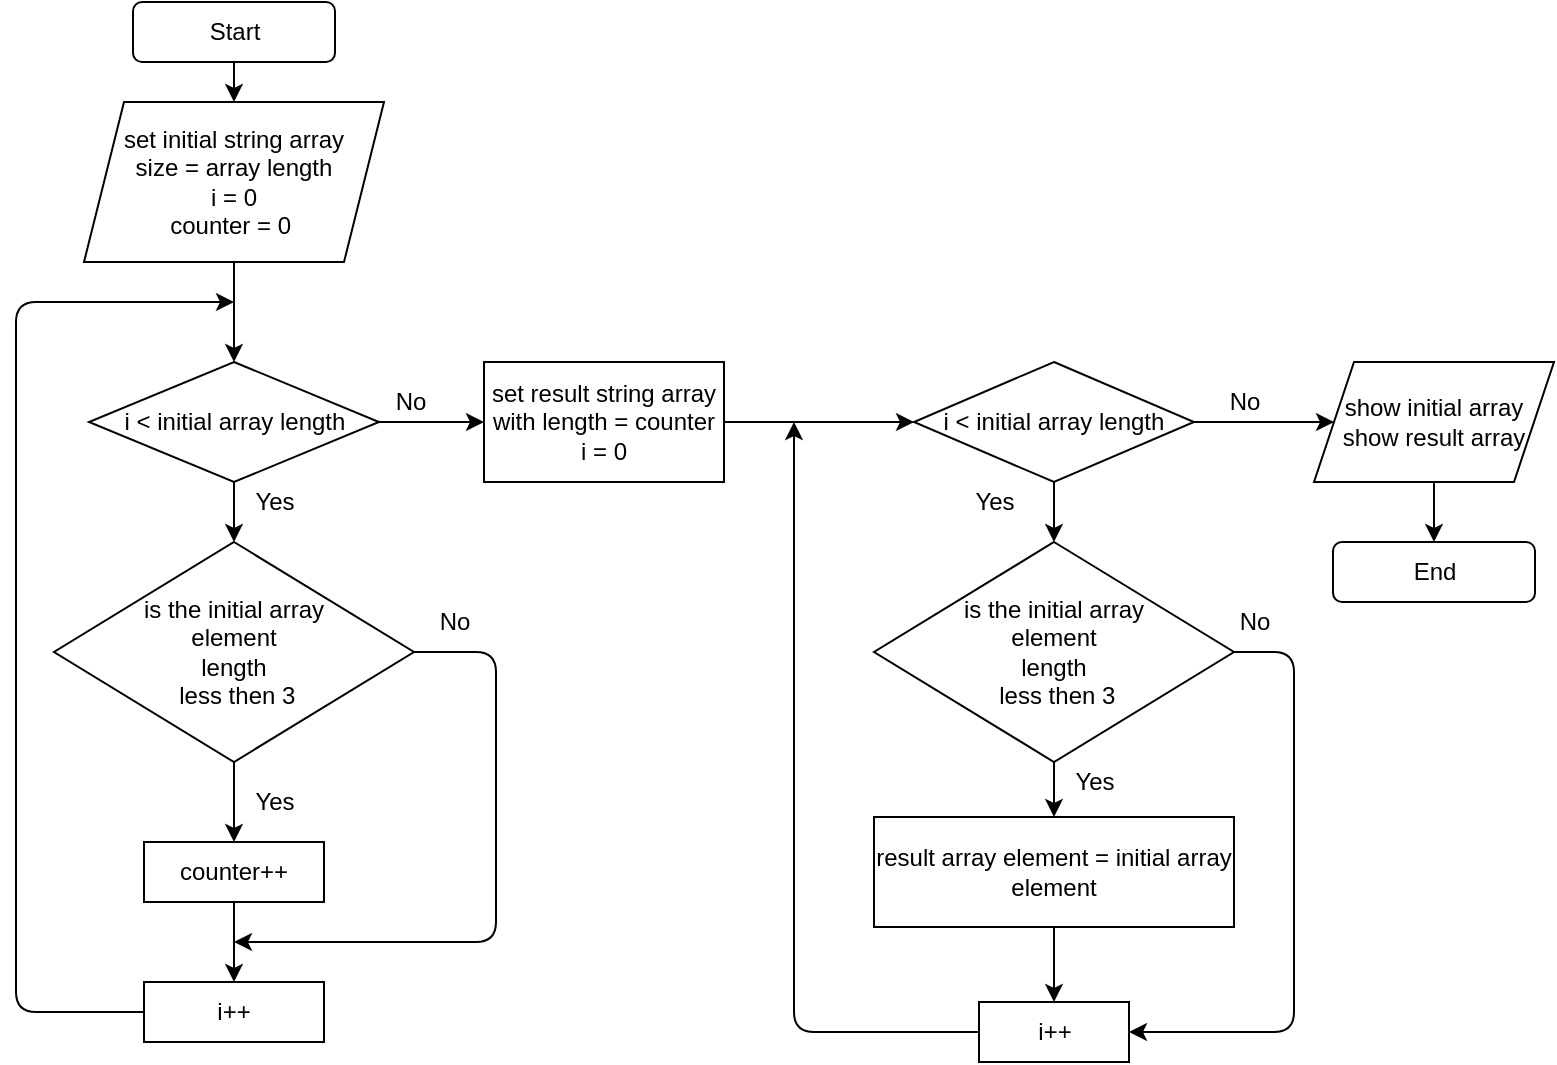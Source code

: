 <mxfile>
    <diagram id="riJdnnE-G8-tn7jJDbU2" name="Страница 1">
        <mxGraphModel dx="650" dy="401" grid="1" gridSize="10" guides="1" tooltips="1" connect="1" arrows="1" fold="1" page="1" pageScale="1" pageWidth="827" pageHeight="1169" math="0" shadow="0">
            <root>
                <mxCell id="0"/>
                <mxCell id="1" parent="0"/>
                <mxCell id="4" value="" style="edgeStyle=none;html=1;" edge="1" parent="1" source="2" target="3">
                    <mxGeometry relative="1" as="geometry"/>
                </mxCell>
                <mxCell id="2" value="Start" style="rounded=1;whiteSpace=wrap;html=1;" vertex="1" parent="1">
                    <mxGeometry x="98.5" y="10" width="101" height="30" as="geometry"/>
                </mxCell>
                <mxCell id="6" value="" style="edgeStyle=none;html=1;entryX=0.5;entryY=0;entryDx=0;entryDy=0;" edge="1" parent="1" source="3" target="7">
                    <mxGeometry relative="1" as="geometry">
                        <mxPoint x="149" y="140" as="targetPoint"/>
                    </mxGeometry>
                </mxCell>
                <mxCell id="3" value="set initial string array&lt;br&gt;size = array length&lt;br&gt;i = 0&lt;br&gt;counter = 0&amp;nbsp;" style="shape=parallelogram;perimeter=parallelogramPerimeter;whiteSpace=wrap;html=1;fixedSize=1;" vertex="1" parent="1">
                    <mxGeometry x="74" y="60" width="150" height="80" as="geometry"/>
                </mxCell>
                <mxCell id="9" value="" style="edgeStyle=none;html=1;" edge="1" parent="1" source="7">
                    <mxGeometry relative="1" as="geometry">
                        <mxPoint x="149" y="280" as="targetPoint"/>
                    </mxGeometry>
                </mxCell>
                <mxCell id="14" value="" style="edgeStyle=none;html=1;entryX=0;entryY=0.5;entryDx=0;entryDy=0;" edge="1" parent="1" source="7" target="31">
                    <mxGeometry relative="1" as="geometry">
                        <mxPoint x="249" y="220" as="targetPoint"/>
                    </mxGeometry>
                </mxCell>
                <mxCell id="7" value="i &amp;lt; initial array length" style="rhombus;whiteSpace=wrap;html=1;" vertex="1" parent="1">
                    <mxGeometry x="76.5" y="190" width="145" height="60" as="geometry"/>
                </mxCell>
                <mxCell id="10" value="Yes" style="text;html=1;align=center;verticalAlign=middle;resizable=0;points=[];autosize=1;strokeColor=none;fillColor=none;" vertex="1" parent="1">
                    <mxGeometry x="149" y="250" width="40" height="20" as="geometry"/>
                </mxCell>
                <mxCell id="15" value="No" style="text;html=1;align=center;verticalAlign=middle;resizable=0;points=[];autosize=1;strokeColor=none;fillColor=none;" vertex="1" parent="1">
                    <mxGeometry x="221.5" y="200" width="30" height="20" as="geometry"/>
                </mxCell>
                <mxCell id="18" value="" style="edgeStyle=none;html=1;" edge="1" parent="1" source="16" target="17">
                    <mxGeometry relative="1" as="geometry"/>
                </mxCell>
                <mxCell id="27" style="edgeStyle=none;html=1;" edge="1" parent="1" source="16">
                    <mxGeometry relative="1" as="geometry">
                        <mxPoint x="149" y="480" as="targetPoint"/>
                        <Array as="points">
                            <mxPoint x="280" y="335"/>
                            <mxPoint x="280" y="480"/>
                        </Array>
                    </mxGeometry>
                </mxCell>
                <mxCell id="16" value="is the initial array &lt;br&gt;element &lt;br&gt;length&lt;br&gt;&amp;nbsp;less then 3" style="rhombus;whiteSpace=wrap;html=1;" vertex="1" parent="1">
                    <mxGeometry x="59" y="280" width="180" height="110" as="geometry"/>
                </mxCell>
                <mxCell id="21" value="" style="edgeStyle=none;html=1;" edge="1" parent="1" source="17" target="20">
                    <mxGeometry relative="1" as="geometry"/>
                </mxCell>
                <mxCell id="17" value="counter++" style="whiteSpace=wrap;html=1;" vertex="1" parent="1">
                    <mxGeometry x="104" y="430" width="90" height="30" as="geometry"/>
                </mxCell>
                <mxCell id="19" value="Yes" style="text;html=1;align=center;verticalAlign=middle;resizable=0;points=[];autosize=1;strokeColor=none;fillColor=none;" vertex="1" parent="1">
                    <mxGeometry x="149" y="400" width="40" height="20" as="geometry"/>
                </mxCell>
                <mxCell id="22" style="edgeStyle=none;html=1;" edge="1" parent="1" source="20">
                    <mxGeometry relative="1" as="geometry">
                        <mxPoint x="149" y="160" as="targetPoint"/>
                        <Array as="points">
                            <mxPoint x="40" y="515"/>
                            <mxPoint x="40" y="340"/>
                            <mxPoint x="40" y="160"/>
                        </Array>
                    </mxGeometry>
                </mxCell>
                <mxCell id="20" value="i++" style="whiteSpace=wrap;html=1;" vertex="1" parent="1">
                    <mxGeometry x="104" y="500" width="90" height="30" as="geometry"/>
                </mxCell>
                <mxCell id="28" value="No" style="text;html=1;align=center;verticalAlign=middle;resizable=0;points=[];autosize=1;strokeColor=none;fillColor=none;" vertex="1" parent="1">
                    <mxGeometry x="244" y="310" width="30" height="20" as="geometry"/>
                </mxCell>
                <mxCell id="33" value="" style="edgeStyle=none;html=1;" edge="1" parent="1" source="31" target="32">
                    <mxGeometry relative="1" as="geometry"/>
                </mxCell>
                <mxCell id="31" value="set result string array with length = counter&lt;br&gt;i = 0" style="rounded=0;whiteSpace=wrap;html=1;" vertex="1" parent="1">
                    <mxGeometry x="274" y="190" width="120" height="60" as="geometry"/>
                </mxCell>
                <mxCell id="35" value="" style="edgeStyle=none;html=1;entryX=0.5;entryY=0;entryDx=0;entryDy=0;" edge="1" parent="1" source="32" target="38">
                    <mxGeometry relative="1" as="geometry">
                        <mxPoint x="509" y="330" as="targetPoint"/>
                    </mxGeometry>
                </mxCell>
                <mxCell id="51" value="" style="edgeStyle=none;html=1;entryX=0;entryY=0.5;entryDx=0;entryDy=0;" edge="1" parent="1" source="32" target="54">
                    <mxGeometry relative="1" as="geometry">
                        <mxPoint x="689" y="220" as="targetPoint"/>
                    </mxGeometry>
                </mxCell>
                <mxCell id="32" value="&lt;span&gt;i &amp;lt; initial array length&lt;/span&gt;" style="rhombus;whiteSpace=wrap;html=1;rounded=0;" vertex="1" parent="1">
                    <mxGeometry x="489" y="190" width="140" height="60" as="geometry"/>
                </mxCell>
                <mxCell id="36" value="Yes" style="text;html=1;align=center;verticalAlign=middle;resizable=0;points=[];autosize=1;strokeColor=none;fillColor=none;" vertex="1" parent="1">
                    <mxGeometry x="509" y="250" width="40" height="20" as="geometry"/>
                </mxCell>
                <mxCell id="40" value="" style="edgeStyle=none;html=1;" edge="1" parent="1" source="38" target="39">
                    <mxGeometry relative="1" as="geometry"/>
                </mxCell>
                <mxCell id="48" style="edgeStyle=none;html=1;entryX=1;entryY=0.5;entryDx=0;entryDy=0;exitX=1;exitY=0.5;exitDx=0;exitDy=0;" edge="1" parent="1" source="38" target="45">
                    <mxGeometry relative="1" as="geometry">
                        <Array as="points">
                            <mxPoint x="679" y="335"/>
                            <mxPoint x="679" y="525"/>
                        </Array>
                    </mxGeometry>
                </mxCell>
                <mxCell id="38" value="is the initial array &lt;br&gt;element &lt;br&gt;length&lt;br&gt;&amp;nbsp;less then 3" style="rhombus;whiteSpace=wrap;html=1;" vertex="1" parent="1">
                    <mxGeometry x="469" y="280" width="180" height="110" as="geometry"/>
                </mxCell>
                <mxCell id="47" value="" style="edgeStyle=none;html=1;" edge="1" parent="1" source="39" target="45">
                    <mxGeometry relative="1" as="geometry"/>
                </mxCell>
                <mxCell id="39" value="result array element = initial array element" style="whiteSpace=wrap;html=1;" vertex="1" parent="1">
                    <mxGeometry x="469" y="417.5" width="180" height="55" as="geometry"/>
                </mxCell>
                <mxCell id="41" value="Yes" style="text;html=1;align=center;verticalAlign=middle;resizable=0;points=[];autosize=1;strokeColor=none;fillColor=none;" vertex="1" parent="1">
                    <mxGeometry x="559" y="390" width="40" height="20" as="geometry"/>
                </mxCell>
                <mxCell id="46" style="edgeStyle=none;html=1;" edge="1" parent="1" source="45">
                    <mxGeometry relative="1" as="geometry">
                        <mxPoint x="429" y="220" as="targetPoint"/>
                        <Array as="points">
                            <mxPoint x="429" y="525"/>
                        </Array>
                    </mxGeometry>
                </mxCell>
                <mxCell id="45" value="i++" style="whiteSpace=wrap;html=1;" vertex="1" parent="1">
                    <mxGeometry x="521.5" y="510" width="75" height="30" as="geometry"/>
                </mxCell>
                <mxCell id="49" value="No" style="text;html=1;align=center;verticalAlign=middle;resizable=0;points=[];autosize=1;strokeColor=none;fillColor=none;" vertex="1" parent="1">
                    <mxGeometry x="644" y="310" width="30" height="20" as="geometry"/>
                </mxCell>
                <mxCell id="52" value="No" style="text;html=1;align=center;verticalAlign=middle;resizable=0;points=[];autosize=1;strokeColor=none;fillColor=none;" vertex="1" parent="1">
                    <mxGeometry x="639" y="200" width="30" height="20" as="geometry"/>
                </mxCell>
                <mxCell id="56" value="" style="edgeStyle=none;html=1;" edge="1" parent="1" source="54" target="55">
                    <mxGeometry relative="1" as="geometry"/>
                </mxCell>
                <mxCell id="54" value="&lt;span&gt;show initial array&lt;/span&gt;&lt;br&gt;&lt;span&gt;show result array&lt;/span&gt;" style="shape=parallelogram;perimeter=parallelogramPerimeter;whiteSpace=wrap;html=1;fixedSize=1;" vertex="1" parent="1">
                    <mxGeometry x="689" y="190" width="120" height="60" as="geometry"/>
                </mxCell>
                <mxCell id="55" value="End" style="rounded=1;whiteSpace=wrap;html=1;" vertex="1" parent="1">
                    <mxGeometry x="698.5" y="280" width="101" height="30" as="geometry"/>
                </mxCell>
            </root>
        </mxGraphModel>
    </diagram>
</mxfile>